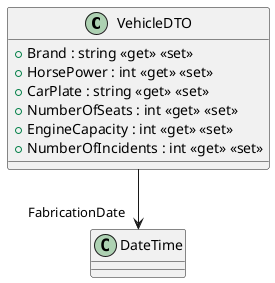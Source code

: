 @startuml
class VehicleDTO {
    + Brand : string <<get>> <<set>>
    + HorsePower : int <<get>> <<set>>
    + CarPlate : string <<get>> <<set>>
    + NumberOfSeats : int <<get>> <<set>>
    + EngineCapacity : int <<get>> <<set>>
    + NumberOfIncidents : int <<get>> <<set>>
}
VehicleDTO --> "FabricationDate" DateTime
@enduml
